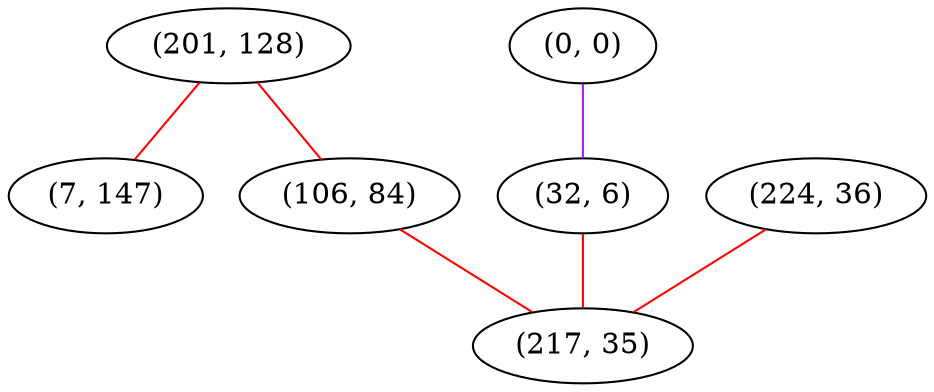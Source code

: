 graph "" {
"(201, 128)";
"(0, 0)";
"(7, 147)";
"(32, 6)";
"(106, 84)";
"(224, 36)";
"(217, 35)";
"(201, 128)" -- "(7, 147)"  [color=red, key=0, weight=1];
"(201, 128)" -- "(106, 84)"  [color=red, key=0, weight=1];
"(0, 0)" -- "(32, 6)"  [color=purple, key=0, weight=4];
"(32, 6)" -- "(217, 35)"  [color=red, key=0, weight=1];
"(106, 84)" -- "(217, 35)"  [color=red, key=0, weight=1];
"(224, 36)" -- "(217, 35)"  [color=red, key=0, weight=1];
}

